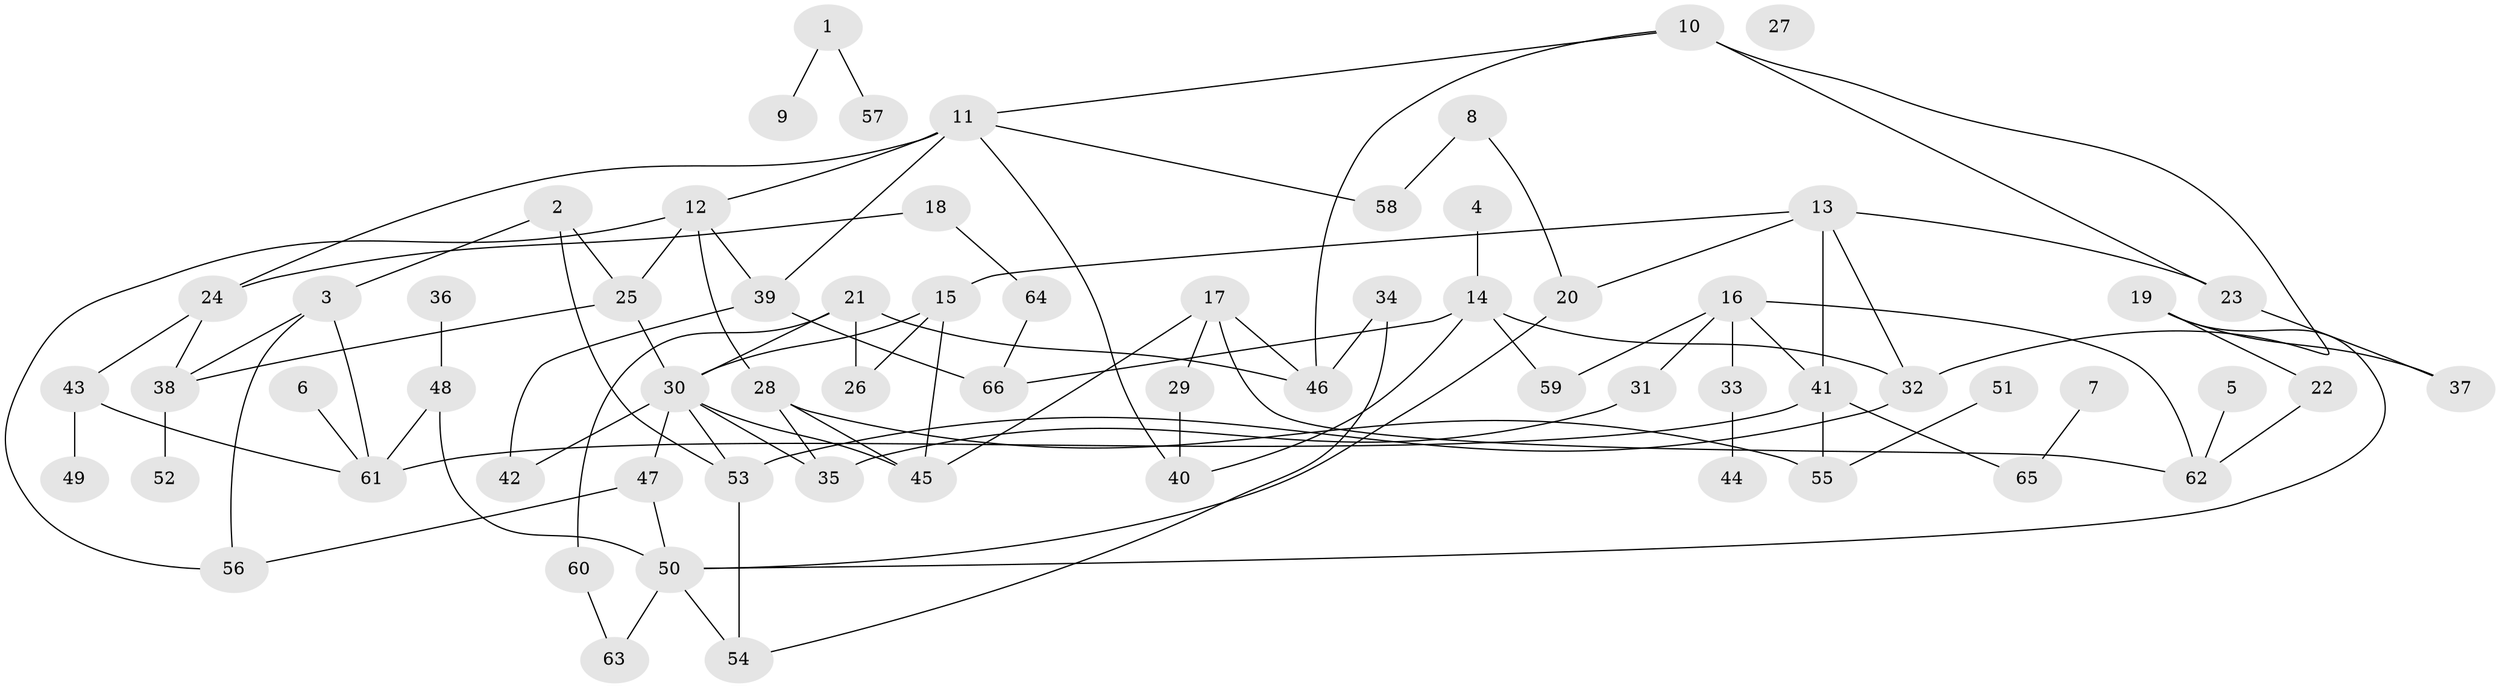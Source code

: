 // Generated by graph-tools (version 1.1) at 2025/13/03/09/25 04:13:04]
// undirected, 66 vertices, 97 edges
graph export_dot {
graph [start="1"]
  node [color=gray90,style=filled];
  1;
  2;
  3;
  4;
  5;
  6;
  7;
  8;
  9;
  10;
  11;
  12;
  13;
  14;
  15;
  16;
  17;
  18;
  19;
  20;
  21;
  22;
  23;
  24;
  25;
  26;
  27;
  28;
  29;
  30;
  31;
  32;
  33;
  34;
  35;
  36;
  37;
  38;
  39;
  40;
  41;
  42;
  43;
  44;
  45;
  46;
  47;
  48;
  49;
  50;
  51;
  52;
  53;
  54;
  55;
  56;
  57;
  58;
  59;
  60;
  61;
  62;
  63;
  64;
  65;
  66;
  1 -- 9;
  1 -- 57;
  2 -- 3;
  2 -- 25;
  2 -- 53;
  3 -- 38;
  3 -- 56;
  3 -- 61;
  4 -- 14;
  5 -- 62;
  6 -- 61;
  7 -- 65;
  8 -- 20;
  8 -- 58;
  10 -- 11;
  10 -- 23;
  10 -- 32;
  10 -- 46;
  11 -- 12;
  11 -- 24;
  11 -- 39;
  11 -- 40;
  11 -- 58;
  12 -- 25;
  12 -- 28;
  12 -- 39;
  12 -- 56;
  13 -- 15;
  13 -- 20;
  13 -- 23;
  13 -- 32;
  13 -- 41;
  14 -- 32;
  14 -- 40;
  14 -- 59;
  14 -- 66;
  15 -- 26;
  15 -- 30;
  15 -- 45;
  16 -- 31;
  16 -- 33;
  16 -- 41;
  16 -- 59;
  16 -- 62;
  17 -- 29;
  17 -- 45;
  17 -- 46;
  17 -- 62;
  18 -- 24;
  18 -- 64;
  19 -- 22;
  19 -- 37;
  19 -- 50;
  20 -- 50;
  21 -- 26;
  21 -- 30;
  21 -- 46;
  21 -- 60;
  22 -- 62;
  23 -- 37;
  24 -- 38;
  24 -- 43;
  25 -- 30;
  25 -- 38;
  28 -- 35;
  28 -- 45;
  28 -- 55;
  29 -- 40;
  30 -- 35;
  30 -- 42;
  30 -- 45;
  30 -- 47;
  30 -- 53;
  31 -- 35;
  32 -- 53;
  33 -- 44;
  34 -- 46;
  34 -- 54;
  36 -- 48;
  38 -- 52;
  39 -- 42;
  39 -- 66;
  41 -- 55;
  41 -- 61;
  41 -- 65;
  43 -- 49;
  43 -- 61;
  47 -- 50;
  47 -- 56;
  48 -- 50;
  48 -- 61;
  50 -- 54;
  50 -- 63;
  51 -- 55;
  53 -- 54;
  60 -- 63;
  64 -- 66;
}

